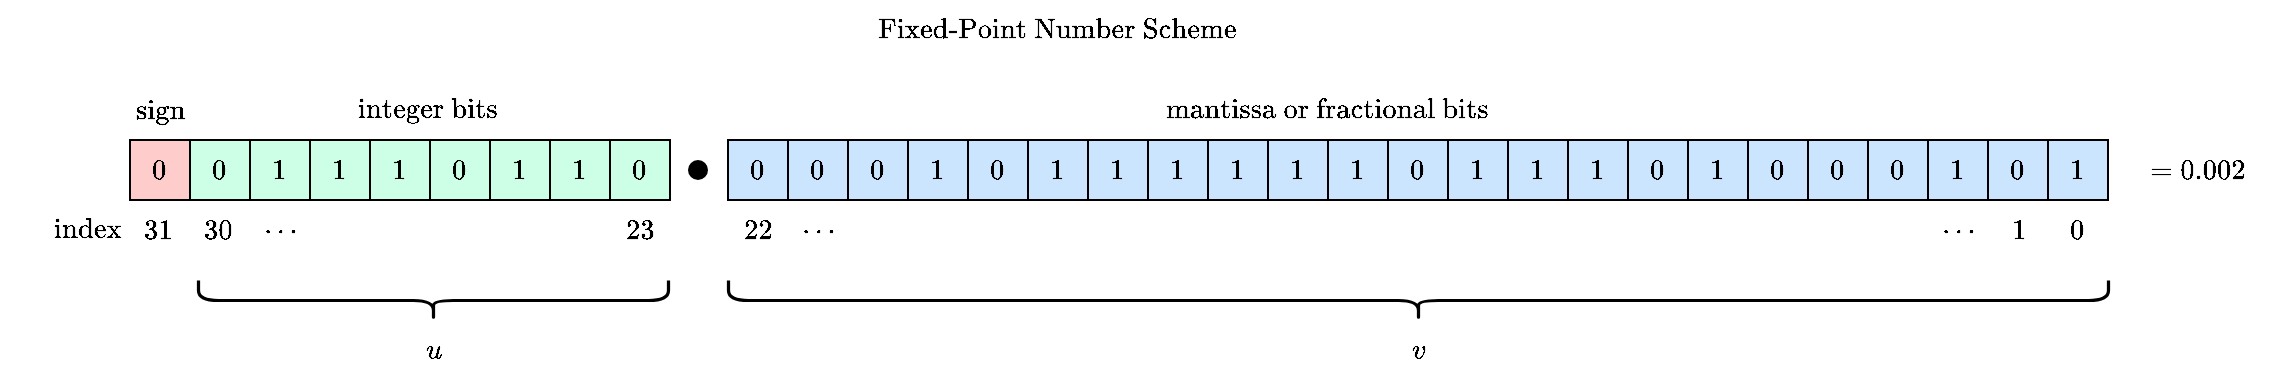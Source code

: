 <mxfile version="24.7.17">
  <diagram name="Page-1" id="lbGV1S6AnXvofU3HUzbX">
    <mxGraphModel dx="1434" dy="843" grid="1" gridSize="10" guides="1" tooltips="1" connect="1" arrows="1" fold="1" page="1" pageScale="1" pageWidth="1169" pageHeight="827" math="1" shadow="0">
      <root>
        <mxCell id="0" />
        <mxCell id="1" parent="0" />
        <mxCell id="Og-qgKN78IRizfEA-ZPS-1" value="$$0$$" style="rounded=0;whiteSpace=wrap;html=1;fillColor=#FFCCCC;" parent="1" vertex="1">
          <mxGeometry x="51" y="300" width="30" height="30" as="geometry" />
        </mxCell>
        <mxCell id="Og-qgKN78IRizfEA-ZPS-2" value="$$0$$" style="rounded=0;whiteSpace=wrap;html=1;fillColor=#CCFFE6;" parent="1" vertex="1">
          <mxGeometry x="81" y="300" width="30" height="30" as="geometry" />
        </mxCell>
        <mxCell id="Og-qgKN78IRizfEA-ZPS-3" value="$$1$$" style="rounded=0;whiteSpace=wrap;html=1;fillColor=#CCFFE6;" parent="1" vertex="1">
          <mxGeometry x="111" y="300" width="30" height="30" as="geometry" />
        </mxCell>
        <mxCell id="Og-qgKN78IRizfEA-ZPS-4" value="$$1$$" style="rounded=0;whiteSpace=wrap;html=1;fillColor=#CCFFE6;" parent="1" vertex="1">
          <mxGeometry x="141" y="300" width="30" height="30" as="geometry" />
        </mxCell>
        <mxCell id="Og-qgKN78IRizfEA-ZPS-5" value="$$1$$" style="rounded=0;whiteSpace=wrap;html=1;fillColor=#CCFFE6;" parent="1" vertex="1">
          <mxGeometry x="171" y="300" width="30" height="30" as="geometry" />
        </mxCell>
        <mxCell id="Og-qgKN78IRizfEA-ZPS-6" value="$$0$$" style="rounded=0;whiteSpace=wrap;html=1;fillColor=#CCFFE6;" parent="1" vertex="1">
          <mxGeometry x="201" y="300" width="30" height="30" as="geometry" />
        </mxCell>
        <mxCell id="Og-qgKN78IRizfEA-ZPS-7" value="$$1$$" style="rounded=0;whiteSpace=wrap;html=1;fillColor=#CCFFE6;" parent="1" vertex="1">
          <mxGeometry x="231" y="300" width="30" height="30" as="geometry" />
        </mxCell>
        <mxCell id="Og-qgKN78IRizfEA-ZPS-8" value="$$1$$" style="rounded=0;whiteSpace=wrap;html=1;fillColor=#CCFFE6;" parent="1" vertex="1">
          <mxGeometry x="261" y="300" width="30" height="30" as="geometry" />
        </mxCell>
        <mxCell id="Og-qgKN78IRizfEA-ZPS-9" value="$$0$$" style="rounded=0;whiteSpace=wrap;html=1;fillColor=#CCFFE6;" parent="1" vertex="1">
          <mxGeometry x="291" y="300" width="30" height="30" as="geometry" />
        </mxCell>
        <mxCell id="Og-qgKN78IRizfEA-ZPS-10" value="$$0$$" style="rounded=0;whiteSpace=wrap;html=1;fillColor=#CCE5FF;" parent="1" vertex="1">
          <mxGeometry x="350" y="300" width="30" height="30" as="geometry" />
        </mxCell>
        <mxCell id="Og-qgKN78IRizfEA-ZPS-11" value="$$0$$" style="rounded=0;whiteSpace=wrap;html=1;fillColor=#CCE5FF;" parent="1" vertex="1">
          <mxGeometry x="380" y="300" width="30" height="30" as="geometry" />
        </mxCell>
        <mxCell id="Og-qgKN78IRizfEA-ZPS-12" value="$$0$$" style="rounded=0;whiteSpace=wrap;html=1;fillColor=#CCE5FF;" parent="1" vertex="1">
          <mxGeometry x="410" y="300" width="30" height="30" as="geometry" />
        </mxCell>
        <mxCell id="Og-qgKN78IRizfEA-ZPS-13" value="$$1$$" style="rounded=0;whiteSpace=wrap;html=1;fillColor=#CCE5FF;" parent="1" vertex="1">
          <mxGeometry x="440" y="300" width="30" height="30" as="geometry" />
        </mxCell>
        <mxCell id="Og-qgKN78IRizfEA-ZPS-14" value="$$0$$" style="rounded=0;whiteSpace=wrap;html=1;fillColor=#CCE5FF;" parent="1" vertex="1">
          <mxGeometry x="470" y="300" width="30" height="30" as="geometry" />
        </mxCell>
        <mxCell id="Og-qgKN78IRizfEA-ZPS-15" value="$$1$$" style="rounded=0;whiteSpace=wrap;html=1;fillColor=#CCE5FF;" parent="1" vertex="1">
          <mxGeometry x="500" y="300" width="30" height="30" as="geometry" />
        </mxCell>
        <mxCell id="Og-qgKN78IRizfEA-ZPS-16" value="$$1$$" style="rounded=0;whiteSpace=wrap;html=1;fillColor=#CCE5FF;" parent="1" vertex="1">
          <mxGeometry x="530" y="300" width="30" height="30" as="geometry" />
        </mxCell>
        <mxCell id="Og-qgKN78IRizfEA-ZPS-17" value="$$1$$" style="rounded=0;whiteSpace=wrap;html=1;fillColor=#CCE5FF;" parent="1" vertex="1">
          <mxGeometry x="560" y="300" width="30" height="30" as="geometry" />
        </mxCell>
        <mxCell id="Og-qgKN78IRizfEA-ZPS-18" value="$$1$$" style="rounded=0;whiteSpace=wrap;html=1;fillColor=#CCE5FF;" parent="1" vertex="1">
          <mxGeometry x="590" y="300" width="30" height="30" as="geometry" />
        </mxCell>
        <mxCell id="Og-qgKN78IRizfEA-ZPS-19" value="$$1$$" style="rounded=0;whiteSpace=wrap;html=1;fillColor=#CCE5FF;" parent="1" vertex="1">
          <mxGeometry x="620" y="300" width="30" height="30" as="geometry" />
        </mxCell>
        <mxCell id="Og-qgKN78IRizfEA-ZPS-20" value="$$1$$" style="rounded=0;whiteSpace=wrap;html=1;fillColor=#CCE5FF;" parent="1" vertex="1">
          <mxGeometry x="650" y="300" width="30" height="30" as="geometry" />
        </mxCell>
        <mxCell id="Og-qgKN78IRizfEA-ZPS-21" value="$$0$$" style="rounded=0;whiteSpace=wrap;html=1;fillColor=#CCE5FF;" parent="1" vertex="1">
          <mxGeometry x="680" y="300" width="30" height="30" as="geometry" />
        </mxCell>
        <mxCell id="Og-qgKN78IRizfEA-ZPS-22" value="$$1$$" style="rounded=0;whiteSpace=wrap;html=1;fillColor=#CCE5FF;" parent="1" vertex="1">
          <mxGeometry x="710" y="300" width="30" height="30" as="geometry" />
        </mxCell>
        <mxCell id="Og-qgKN78IRizfEA-ZPS-23" value="$$1$$" style="rounded=0;whiteSpace=wrap;html=1;fillColor=#CCE5FF;" parent="1" vertex="1">
          <mxGeometry x="740" y="300" width="30" height="30" as="geometry" />
        </mxCell>
        <mxCell id="Og-qgKN78IRizfEA-ZPS-24" value="$$1$$" style="rounded=0;whiteSpace=wrap;html=1;fillColor=#CCE5FF;" parent="1" vertex="1">
          <mxGeometry x="770" y="300" width="30" height="30" as="geometry" />
        </mxCell>
        <mxCell id="Og-qgKN78IRizfEA-ZPS-25" value="$$0$$" style="rounded=0;whiteSpace=wrap;html=1;fillColor=#CCE5FF;" parent="1" vertex="1">
          <mxGeometry x="800" y="300" width="30" height="30" as="geometry" />
        </mxCell>
        <mxCell id="Og-qgKN78IRizfEA-ZPS-26" value="$$1$$" style="rounded=0;whiteSpace=wrap;html=1;fillColor=#CCE5FF;" parent="1" vertex="1">
          <mxGeometry x="830" y="300" width="30" height="30" as="geometry" />
        </mxCell>
        <mxCell id="Og-qgKN78IRizfEA-ZPS-27" value="$$0$$" style="rounded=0;whiteSpace=wrap;html=1;fillColor=#CCE5FF;" parent="1" vertex="1">
          <mxGeometry x="860" y="300" width="30" height="30" as="geometry" />
        </mxCell>
        <mxCell id="Og-qgKN78IRizfEA-ZPS-28" value="$$0$$" style="rounded=0;whiteSpace=wrap;html=1;fillColor=#CCE5FF;" parent="1" vertex="1">
          <mxGeometry x="890" y="300" width="30" height="30" as="geometry" />
        </mxCell>
        <mxCell id="Og-qgKN78IRizfEA-ZPS-29" value="$$0$$" style="rounded=0;whiteSpace=wrap;html=1;fillColor=#CCE5FF;" parent="1" vertex="1">
          <mxGeometry x="920" y="300" width="30" height="30" as="geometry" />
        </mxCell>
        <mxCell id="Og-qgKN78IRizfEA-ZPS-30" value="$$1$$" style="rounded=0;whiteSpace=wrap;html=1;fillColor=#CCE5FF;" parent="1" vertex="1">
          <mxGeometry x="950" y="300" width="30" height="30" as="geometry" />
        </mxCell>
        <mxCell id="Og-qgKN78IRizfEA-ZPS-31" value="$$0$$" style="rounded=0;whiteSpace=wrap;html=1;fillColor=#CCE5FF;" parent="1" vertex="1">
          <mxGeometry x="980" y="300" width="30" height="30" as="geometry" />
        </mxCell>
        <mxCell id="Og-qgKN78IRizfEA-ZPS-32" value="$$1$$" style="rounded=0;whiteSpace=wrap;html=1;fillColor=#CCE5FF;" parent="1" vertex="1">
          <mxGeometry x="1010" y="300" width="30" height="30" as="geometry" />
        </mxCell>
        <mxCell id="Og-qgKN78IRizfEA-ZPS-33" value="$$\text{sign}$$" style="text;html=1;align=center;verticalAlign=middle;whiteSpace=wrap;rounded=0;" parent="1" vertex="1">
          <mxGeometry x="49" y="270" width="34" height="30" as="geometry" />
        </mxCell>
        <mxCell id="Og-qgKN78IRizfEA-ZPS-34" value="$$\text{integer bits}$$" style="text;html=1;align=center;verticalAlign=middle;whiteSpace=wrap;rounded=0;" parent="1" vertex="1">
          <mxGeometry x="160" y="270" width="79" height="30" as="geometry" />
        </mxCell>
        <mxCell id="Og-qgKN78IRizfEA-ZPS-35" value="$$\text{mantissa or fractional bits}$$" style="text;html=1;align=center;verticalAlign=middle;whiteSpace=wrap;rounded=0;" parent="1" vertex="1">
          <mxGeometry x="610" y="270" width="79" height="30" as="geometry" />
        </mxCell>
        <mxCell id="Og-qgKN78IRizfEA-ZPS-36" value="$$\text{index}$$" style="text;html=1;align=center;verticalAlign=middle;whiteSpace=wrap;rounded=0;" parent="1" vertex="1">
          <mxGeometry x="10" y="330" width="39" height="30" as="geometry" />
        </mxCell>
        <mxCell id="Og-qgKN78IRizfEA-ZPS-37" value="$$31$$" style="text;html=1;align=center;verticalAlign=middle;whiteSpace=wrap;rounded=0;" parent="1" vertex="1">
          <mxGeometry x="51" y="330" width="29" height="30" as="geometry" />
        </mxCell>
        <mxCell id="Og-qgKN78IRizfEA-ZPS-38" value="$$0$$" style="text;html=1;align=center;verticalAlign=middle;whiteSpace=wrap;rounded=0;" parent="1" vertex="1">
          <mxGeometry x="1010" y="330" width="29" height="30" as="geometry" />
        </mxCell>
        <mxCell id="Og-qgKN78IRizfEA-ZPS-39" value="$$30$$" style="text;html=1;align=center;verticalAlign=middle;whiteSpace=wrap;rounded=0;" parent="1" vertex="1">
          <mxGeometry x="81" y="330" width="29" height="30" as="geometry" />
        </mxCell>
        <mxCell id="Og-qgKN78IRizfEA-ZPS-40" value="$$1$$" style="text;html=1;align=center;verticalAlign=middle;whiteSpace=wrap;rounded=0;" parent="1" vertex="1">
          <mxGeometry x="981" y="330" width="29" height="30" as="geometry" />
        </mxCell>
        <mxCell id="Og-qgKN78IRizfEA-ZPS-41" value="&lt;b&gt;$$\cdots$$&lt;/b&gt;" style="text;html=1;align=center;verticalAlign=middle;whiteSpace=wrap;rounded=0;" parent="1" vertex="1">
          <mxGeometry x="111" y="330" width="30" height="30" as="geometry" />
        </mxCell>
        <mxCell id="Og-qgKN78IRizfEA-ZPS-42" value="&lt;b&gt;$$\cdots$$&lt;/b&gt;" style="text;html=1;align=center;verticalAlign=middle;whiteSpace=wrap;rounded=0;" parent="1" vertex="1">
          <mxGeometry x="950" y="330" width="30" height="30" as="geometry" />
        </mxCell>
        <mxCell id="Og-qgKN78IRizfEA-ZPS-43" value="$$\text{Fixed-Point Number Scheme}$$" style="text;html=1;align=center;verticalAlign=middle;whiteSpace=wrap;rounded=0;" parent="1" vertex="1">
          <mxGeometry x="390" y="230" width="250" height="30" as="geometry" />
        </mxCell>
        <mxCell id="Og-qgKN78IRizfEA-ZPS-44" value="$$=0.002$$" style="text;html=1;align=center;verticalAlign=middle;whiteSpace=wrap;rounded=0;" parent="1" vertex="1">
          <mxGeometry x="1040" y="300" width="90" height="30" as="geometry" />
        </mxCell>
        <mxCell id="1GDDNmCbKsQZLfKoXdwN-1" value="" style="shape=ellipse;fillColor=#000000;strokeColor=none;html=1;sketch=0;" vertex="1" parent="1">
          <mxGeometry x="330" y="310" width="10" height="10" as="geometry" />
        </mxCell>
        <mxCell id="1GDDNmCbKsQZLfKoXdwN-2" value="$$v$$" style="text;html=1;align=center;verticalAlign=middle;whiteSpace=wrap;rounded=0;" vertex="1" parent="1">
          <mxGeometry x="680" y="390" width="30" height="30" as="geometry" />
        </mxCell>
        <mxCell id="1GDDNmCbKsQZLfKoXdwN-3" value="" style="shape=curlyBracket;whiteSpace=wrap;html=1;rounded=1;labelPosition=left;verticalLabelPosition=middle;align=right;verticalAlign=middle;rotation=-90;strokeWidth=1.618;" vertex="1" parent="1">
          <mxGeometry x="685" y="35" width="20" height="690" as="geometry" />
        </mxCell>
        <mxCell id="1GDDNmCbKsQZLfKoXdwN-4" value="" style="shape=curlyBracket;whiteSpace=wrap;html=1;rounded=1;labelPosition=left;verticalLabelPosition=middle;align=right;verticalAlign=middle;rotation=-90;strokeWidth=1.618;" vertex="1" parent="1">
          <mxGeometry x="192.5" y="262.5" width="20" height="235" as="geometry" />
        </mxCell>
        <mxCell id="1GDDNmCbKsQZLfKoXdwN-5" value="$$u$$" style="text;html=1;align=center;verticalAlign=middle;whiteSpace=wrap;rounded=0;" vertex="1" parent="1">
          <mxGeometry x="187.5" y="390" width="30" height="30" as="geometry" />
        </mxCell>
        <mxCell id="1GDDNmCbKsQZLfKoXdwN-7" value="$$23$$" style="text;html=1;align=center;verticalAlign=middle;whiteSpace=wrap;rounded=0;" vertex="1" parent="1">
          <mxGeometry x="292" y="330" width="29" height="30" as="geometry" />
        </mxCell>
        <mxCell id="1GDDNmCbKsQZLfKoXdwN-8" value="$$22$$" style="text;html=1;align=center;verticalAlign=middle;whiteSpace=wrap;rounded=0;" vertex="1" parent="1">
          <mxGeometry x="351" y="330" width="29" height="30" as="geometry" />
        </mxCell>
        <mxCell id="1GDDNmCbKsQZLfKoXdwN-9" value="&lt;b&gt;$$\cdots$$&lt;/b&gt;" style="text;html=1;align=center;verticalAlign=middle;whiteSpace=wrap;rounded=0;" vertex="1" parent="1">
          <mxGeometry x="380" y="330" width="30" height="30" as="geometry" />
        </mxCell>
      </root>
    </mxGraphModel>
  </diagram>
</mxfile>
